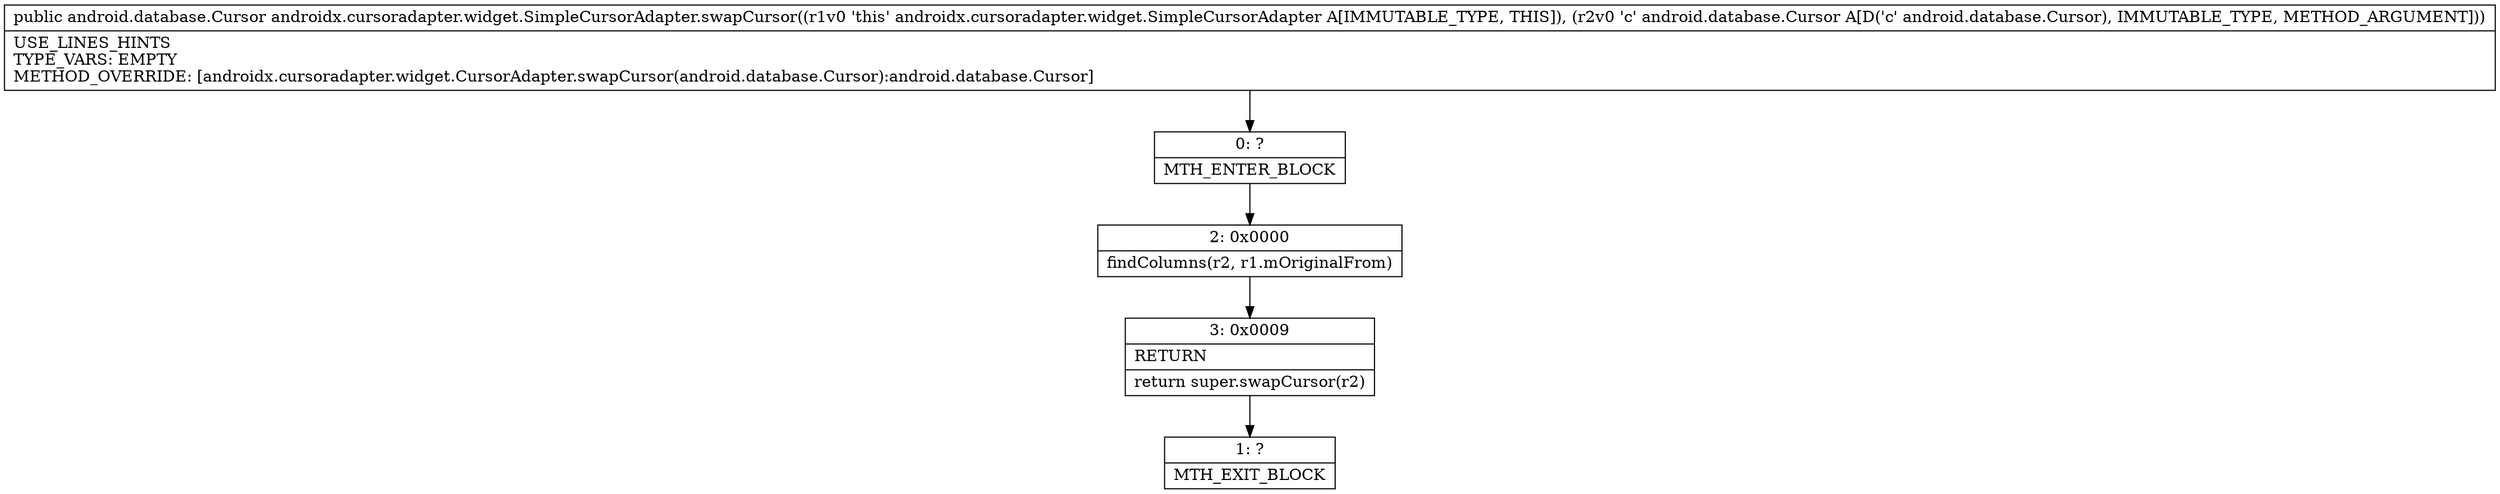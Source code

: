 digraph "CFG forandroidx.cursoradapter.widget.SimpleCursorAdapter.swapCursor(Landroid\/database\/Cursor;)Landroid\/database\/Cursor;" {
Node_0 [shape=record,label="{0\:\ ?|MTH_ENTER_BLOCK\l}"];
Node_2 [shape=record,label="{2\:\ 0x0000|findColumns(r2, r1.mOriginalFrom)\l}"];
Node_3 [shape=record,label="{3\:\ 0x0009|RETURN\l|return super.swapCursor(r2)\l}"];
Node_1 [shape=record,label="{1\:\ ?|MTH_EXIT_BLOCK\l}"];
MethodNode[shape=record,label="{public android.database.Cursor androidx.cursoradapter.widget.SimpleCursorAdapter.swapCursor((r1v0 'this' androidx.cursoradapter.widget.SimpleCursorAdapter A[IMMUTABLE_TYPE, THIS]), (r2v0 'c' android.database.Cursor A[D('c' android.database.Cursor), IMMUTABLE_TYPE, METHOD_ARGUMENT]))  | USE_LINES_HINTS\lTYPE_VARS: EMPTY\lMETHOD_OVERRIDE: [androidx.cursoradapter.widget.CursorAdapter.swapCursor(android.database.Cursor):android.database.Cursor]\l}"];
MethodNode -> Node_0;Node_0 -> Node_2;
Node_2 -> Node_3;
Node_3 -> Node_1;
}

